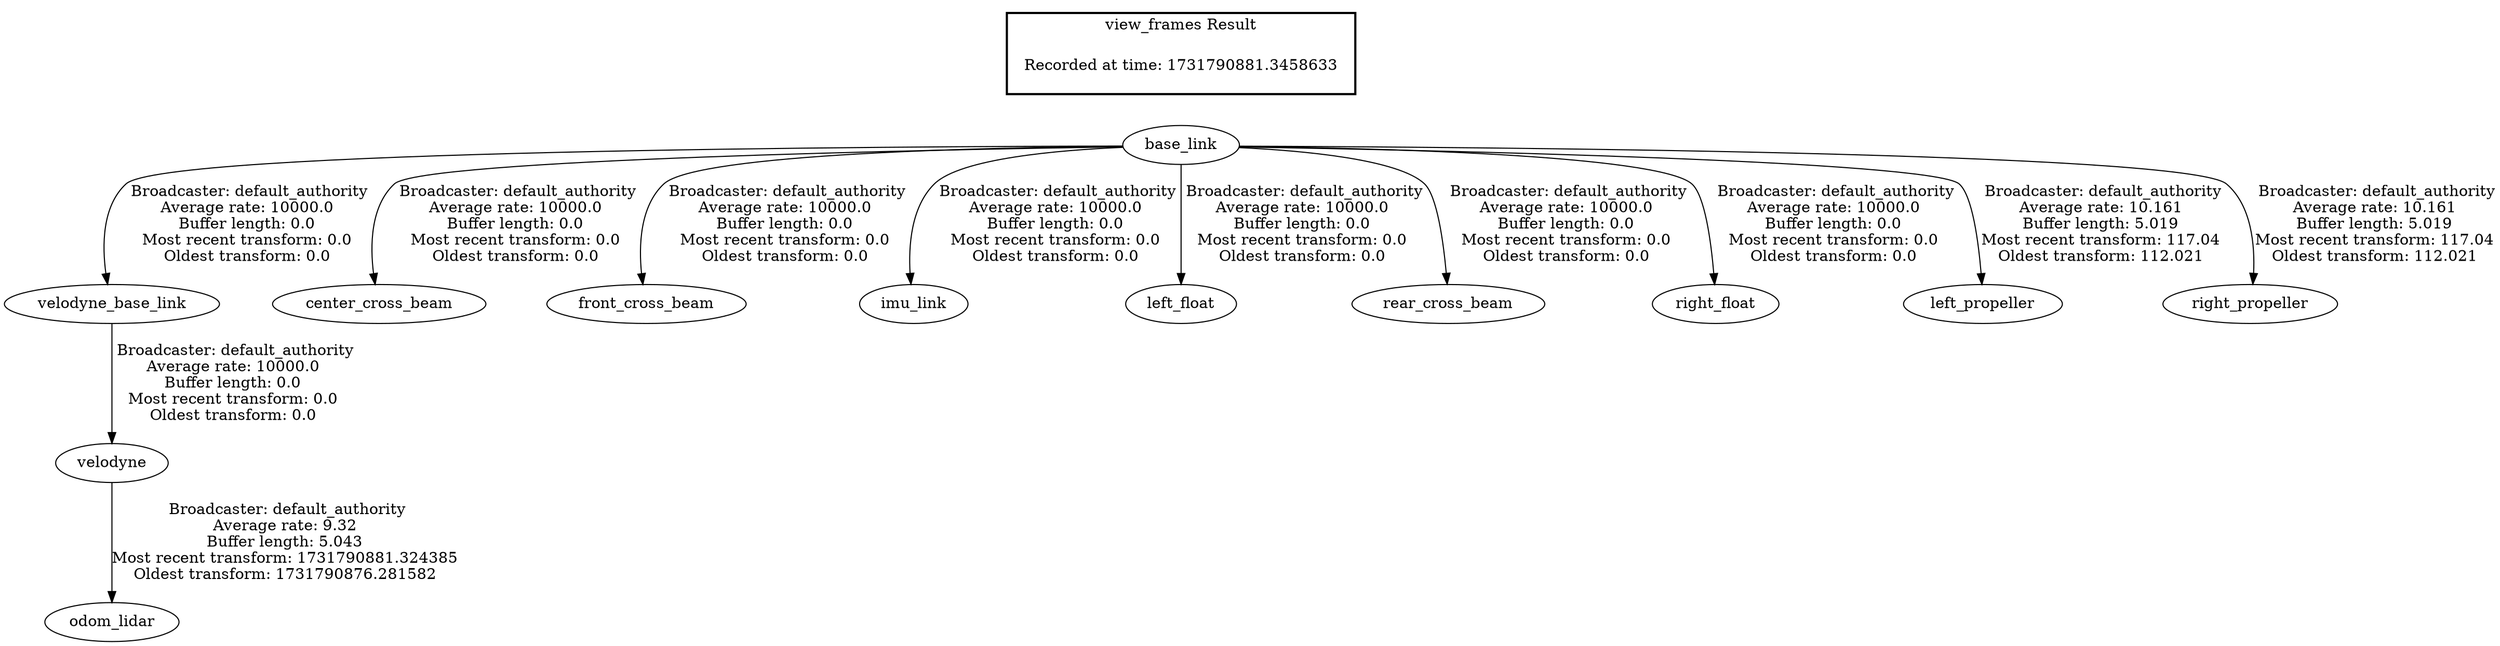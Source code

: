 digraph G {
"velodyne" -> "odom_lidar"[label=" Broadcaster: default_authority\nAverage rate: 9.32\nBuffer length: 5.043\nMost recent transform: 1731790881.324385\nOldest transform: 1731790876.281582\n"];
"velodyne_base_link" -> "velodyne"[label=" Broadcaster: default_authority\nAverage rate: 10000.0\nBuffer length: 0.0\nMost recent transform: 0.0\nOldest transform: 0.0\n"];
"base_link" -> "center_cross_beam"[label=" Broadcaster: default_authority\nAverage rate: 10000.0\nBuffer length: 0.0\nMost recent transform: 0.0\nOldest transform: 0.0\n"];
"base_link" -> "front_cross_beam"[label=" Broadcaster: default_authority\nAverage rate: 10000.0\nBuffer length: 0.0\nMost recent transform: 0.0\nOldest transform: 0.0\n"];
"base_link" -> "imu_link"[label=" Broadcaster: default_authority\nAverage rate: 10000.0\nBuffer length: 0.0\nMost recent transform: 0.0\nOldest transform: 0.0\n"];
"base_link" -> "left_float"[label=" Broadcaster: default_authority\nAverage rate: 10000.0\nBuffer length: 0.0\nMost recent transform: 0.0\nOldest transform: 0.0\n"];
"base_link" -> "rear_cross_beam"[label=" Broadcaster: default_authority\nAverage rate: 10000.0\nBuffer length: 0.0\nMost recent transform: 0.0\nOldest transform: 0.0\n"];
"base_link" -> "right_float"[label=" Broadcaster: default_authority\nAverage rate: 10000.0\nBuffer length: 0.0\nMost recent transform: 0.0\nOldest transform: 0.0\n"];
"base_link" -> "velodyne_base_link"[label=" Broadcaster: default_authority\nAverage rate: 10000.0\nBuffer length: 0.0\nMost recent transform: 0.0\nOldest transform: 0.0\n"];
"base_link" -> "left_propeller"[label=" Broadcaster: default_authority\nAverage rate: 10.161\nBuffer length: 5.019\nMost recent transform: 117.04\nOldest transform: 112.021\n"];
"base_link" -> "right_propeller"[label=" Broadcaster: default_authority\nAverage rate: 10.161\nBuffer length: 5.019\nMost recent transform: 117.04\nOldest transform: 112.021\n"];
edge [style=invis];
 subgraph cluster_legend { style=bold; color=black; label ="view_frames Result";
"Recorded at time: 1731790881.3458633"[ shape=plaintext ] ;
}->"base_link";
}